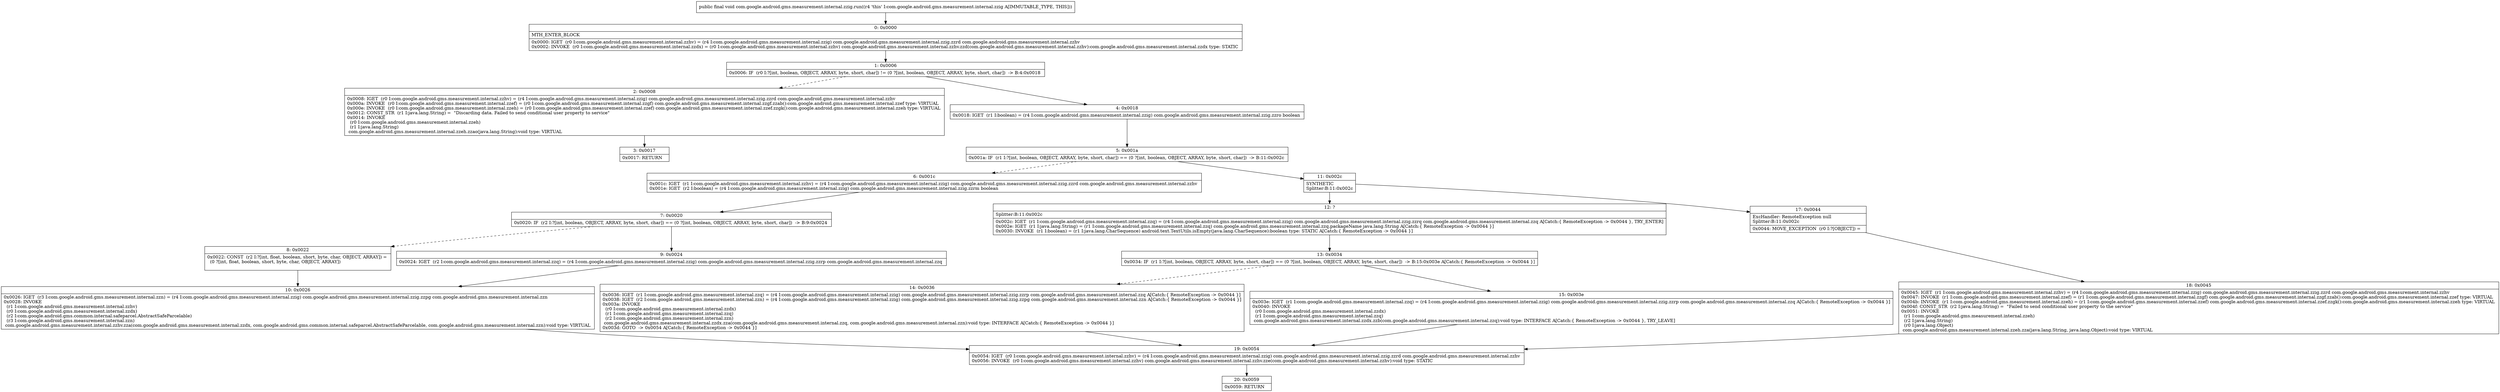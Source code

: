 digraph "CFG forcom.google.android.gms.measurement.internal.zzig.run()V" {
Node_0 [shape=record,label="{0\:\ 0x0000|MTH_ENTER_BLOCK\l|0x0000: IGET  (r0 I:com.google.android.gms.measurement.internal.zzhv) = (r4 I:com.google.android.gms.measurement.internal.zzig) com.google.android.gms.measurement.internal.zzig.zzrd com.google.android.gms.measurement.internal.zzhv \l0x0002: INVOKE  (r0 I:com.google.android.gms.measurement.internal.zzdx) = (r0 I:com.google.android.gms.measurement.internal.zzhv) com.google.android.gms.measurement.internal.zzhv.zzd(com.google.android.gms.measurement.internal.zzhv):com.google.android.gms.measurement.internal.zzdx type: STATIC \l}"];
Node_1 [shape=record,label="{1\:\ 0x0006|0x0006: IF  (r0 I:?[int, boolean, OBJECT, ARRAY, byte, short, char]) != (0 ?[int, boolean, OBJECT, ARRAY, byte, short, char])  \-\> B:4:0x0018 \l}"];
Node_2 [shape=record,label="{2\:\ 0x0008|0x0008: IGET  (r0 I:com.google.android.gms.measurement.internal.zzhv) = (r4 I:com.google.android.gms.measurement.internal.zzig) com.google.android.gms.measurement.internal.zzig.zzrd com.google.android.gms.measurement.internal.zzhv \l0x000a: INVOKE  (r0 I:com.google.android.gms.measurement.internal.zzef) = (r0 I:com.google.android.gms.measurement.internal.zzgf) com.google.android.gms.measurement.internal.zzgf.zzab():com.google.android.gms.measurement.internal.zzef type: VIRTUAL \l0x000e: INVOKE  (r0 I:com.google.android.gms.measurement.internal.zzeh) = (r0 I:com.google.android.gms.measurement.internal.zzef) com.google.android.gms.measurement.internal.zzef.zzgk():com.google.android.gms.measurement.internal.zzeh type: VIRTUAL \l0x0012: CONST_STR  (r1 I:java.lang.String) =  \"Discarding data. Failed to send conditional user property to service\" \l0x0014: INVOKE  \l  (r0 I:com.google.android.gms.measurement.internal.zzeh)\l  (r1 I:java.lang.String)\l com.google.android.gms.measurement.internal.zzeh.zzao(java.lang.String):void type: VIRTUAL \l}"];
Node_3 [shape=record,label="{3\:\ 0x0017|0x0017: RETURN   \l}"];
Node_4 [shape=record,label="{4\:\ 0x0018|0x0018: IGET  (r1 I:boolean) = (r4 I:com.google.android.gms.measurement.internal.zzig) com.google.android.gms.measurement.internal.zzig.zzro boolean \l}"];
Node_5 [shape=record,label="{5\:\ 0x001a|0x001a: IF  (r1 I:?[int, boolean, OBJECT, ARRAY, byte, short, char]) == (0 ?[int, boolean, OBJECT, ARRAY, byte, short, char])  \-\> B:11:0x002c \l}"];
Node_6 [shape=record,label="{6\:\ 0x001c|0x001c: IGET  (r1 I:com.google.android.gms.measurement.internal.zzhv) = (r4 I:com.google.android.gms.measurement.internal.zzig) com.google.android.gms.measurement.internal.zzig.zzrd com.google.android.gms.measurement.internal.zzhv \l0x001e: IGET  (r2 I:boolean) = (r4 I:com.google.android.gms.measurement.internal.zzig) com.google.android.gms.measurement.internal.zzig.zzrm boolean \l}"];
Node_7 [shape=record,label="{7\:\ 0x0020|0x0020: IF  (r2 I:?[int, boolean, OBJECT, ARRAY, byte, short, char]) == (0 ?[int, boolean, OBJECT, ARRAY, byte, short, char])  \-\> B:9:0x0024 \l}"];
Node_8 [shape=record,label="{8\:\ 0x0022|0x0022: CONST  (r2 I:?[int, float, boolean, short, byte, char, OBJECT, ARRAY]) = \l  (0 ?[int, float, boolean, short, byte, char, OBJECT, ARRAY])\l \l}"];
Node_9 [shape=record,label="{9\:\ 0x0024|0x0024: IGET  (r2 I:com.google.android.gms.measurement.internal.zzq) = (r4 I:com.google.android.gms.measurement.internal.zzig) com.google.android.gms.measurement.internal.zzig.zzrp com.google.android.gms.measurement.internal.zzq \l}"];
Node_10 [shape=record,label="{10\:\ 0x0026|0x0026: IGET  (r3 I:com.google.android.gms.measurement.internal.zzn) = (r4 I:com.google.android.gms.measurement.internal.zzig) com.google.android.gms.measurement.internal.zzig.zzpg com.google.android.gms.measurement.internal.zzn \l0x0028: INVOKE  \l  (r1 I:com.google.android.gms.measurement.internal.zzhv)\l  (r0 I:com.google.android.gms.measurement.internal.zzdx)\l  (r2 I:com.google.android.gms.common.internal.safeparcel.AbstractSafeParcelable)\l  (r3 I:com.google.android.gms.measurement.internal.zzn)\l com.google.android.gms.measurement.internal.zzhv.zza(com.google.android.gms.measurement.internal.zzdx, com.google.android.gms.common.internal.safeparcel.AbstractSafeParcelable, com.google.android.gms.measurement.internal.zzn):void type: VIRTUAL \l}"];
Node_11 [shape=record,label="{11\:\ 0x002c|SYNTHETIC\lSplitter:B:11:0x002c\l}"];
Node_12 [shape=record,label="{12\:\ ?|Splitter:B:11:0x002c\l|0x002c: IGET  (r1 I:com.google.android.gms.measurement.internal.zzq) = (r4 I:com.google.android.gms.measurement.internal.zzig) com.google.android.gms.measurement.internal.zzig.zzrq com.google.android.gms.measurement.internal.zzq A[Catch:\{ RemoteException \-\> 0x0044 \}, TRY_ENTER]\l0x002e: IGET  (r1 I:java.lang.String) = (r1 I:com.google.android.gms.measurement.internal.zzq) com.google.android.gms.measurement.internal.zzq.packageName java.lang.String A[Catch:\{ RemoteException \-\> 0x0044 \}]\l0x0030: INVOKE  (r1 I:boolean) = (r1 I:java.lang.CharSequence) android.text.TextUtils.isEmpty(java.lang.CharSequence):boolean type: STATIC A[Catch:\{ RemoteException \-\> 0x0044 \}]\l}"];
Node_13 [shape=record,label="{13\:\ 0x0034|0x0034: IF  (r1 I:?[int, boolean, OBJECT, ARRAY, byte, short, char]) == (0 ?[int, boolean, OBJECT, ARRAY, byte, short, char])  \-\> B:15:0x003e A[Catch:\{ RemoteException \-\> 0x0044 \}]\l}"];
Node_14 [shape=record,label="{14\:\ 0x0036|0x0036: IGET  (r1 I:com.google.android.gms.measurement.internal.zzq) = (r4 I:com.google.android.gms.measurement.internal.zzig) com.google.android.gms.measurement.internal.zzig.zzrp com.google.android.gms.measurement.internal.zzq A[Catch:\{ RemoteException \-\> 0x0044 \}]\l0x0038: IGET  (r2 I:com.google.android.gms.measurement.internal.zzn) = (r4 I:com.google.android.gms.measurement.internal.zzig) com.google.android.gms.measurement.internal.zzig.zzpg com.google.android.gms.measurement.internal.zzn A[Catch:\{ RemoteException \-\> 0x0044 \}]\l0x003a: INVOKE  \l  (r0 I:com.google.android.gms.measurement.internal.zzdx)\l  (r1 I:com.google.android.gms.measurement.internal.zzq)\l  (r2 I:com.google.android.gms.measurement.internal.zzn)\l com.google.android.gms.measurement.internal.zzdx.zza(com.google.android.gms.measurement.internal.zzq, com.google.android.gms.measurement.internal.zzn):void type: INTERFACE A[Catch:\{ RemoteException \-\> 0x0044 \}]\l0x003d: GOTO  \-\> 0x0054 A[Catch:\{ RemoteException \-\> 0x0044 \}]\l}"];
Node_15 [shape=record,label="{15\:\ 0x003e|0x003e: IGET  (r1 I:com.google.android.gms.measurement.internal.zzq) = (r4 I:com.google.android.gms.measurement.internal.zzig) com.google.android.gms.measurement.internal.zzig.zzrp com.google.android.gms.measurement.internal.zzq A[Catch:\{ RemoteException \-\> 0x0044 \}]\l0x0040: INVOKE  \l  (r0 I:com.google.android.gms.measurement.internal.zzdx)\l  (r1 I:com.google.android.gms.measurement.internal.zzq)\l com.google.android.gms.measurement.internal.zzdx.zzb(com.google.android.gms.measurement.internal.zzq):void type: INTERFACE A[Catch:\{ RemoteException \-\> 0x0044 \}, TRY_LEAVE]\l}"];
Node_17 [shape=record,label="{17\:\ 0x0044|ExcHandler: RemoteException null\lSplitter:B:11:0x002c\l|0x0044: MOVE_EXCEPTION  (r0 I:?[OBJECT]) =  \l}"];
Node_18 [shape=record,label="{18\:\ 0x0045|0x0045: IGET  (r1 I:com.google.android.gms.measurement.internal.zzhv) = (r4 I:com.google.android.gms.measurement.internal.zzig) com.google.android.gms.measurement.internal.zzig.zzrd com.google.android.gms.measurement.internal.zzhv \l0x0047: INVOKE  (r1 I:com.google.android.gms.measurement.internal.zzef) = (r1 I:com.google.android.gms.measurement.internal.zzgf) com.google.android.gms.measurement.internal.zzgf.zzab():com.google.android.gms.measurement.internal.zzef type: VIRTUAL \l0x004b: INVOKE  (r1 I:com.google.android.gms.measurement.internal.zzeh) = (r1 I:com.google.android.gms.measurement.internal.zzef) com.google.android.gms.measurement.internal.zzef.zzgk():com.google.android.gms.measurement.internal.zzeh type: VIRTUAL \l0x004f: CONST_STR  (r2 I:java.lang.String) =  \"Failed to send conditional user property to the service\" \l0x0051: INVOKE  \l  (r1 I:com.google.android.gms.measurement.internal.zzeh)\l  (r2 I:java.lang.String)\l  (r0 I:java.lang.Object)\l com.google.android.gms.measurement.internal.zzeh.zza(java.lang.String, java.lang.Object):void type: VIRTUAL \l}"];
Node_19 [shape=record,label="{19\:\ 0x0054|0x0054: IGET  (r0 I:com.google.android.gms.measurement.internal.zzhv) = (r4 I:com.google.android.gms.measurement.internal.zzig) com.google.android.gms.measurement.internal.zzig.zzrd com.google.android.gms.measurement.internal.zzhv \l0x0056: INVOKE  (r0 I:com.google.android.gms.measurement.internal.zzhv) com.google.android.gms.measurement.internal.zzhv.zze(com.google.android.gms.measurement.internal.zzhv):void type: STATIC \l}"];
Node_20 [shape=record,label="{20\:\ 0x0059|0x0059: RETURN   \l}"];
MethodNode[shape=record,label="{public final void com.google.android.gms.measurement.internal.zzig.run((r4 'this' I:com.google.android.gms.measurement.internal.zzig A[IMMUTABLE_TYPE, THIS])) }"];
MethodNode -> Node_0;
Node_0 -> Node_1;
Node_1 -> Node_2[style=dashed];
Node_1 -> Node_4;
Node_2 -> Node_3;
Node_4 -> Node_5;
Node_5 -> Node_6[style=dashed];
Node_5 -> Node_11;
Node_6 -> Node_7;
Node_7 -> Node_8[style=dashed];
Node_7 -> Node_9;
Node_8 -> Node_10;
Node_9 -> Node_10;
Node_10 -> Node_19;
Node_11 -> Node_12;
Node_11 -> Node_17;
Node_12 -> Node_13;
Node_13 -> Node_14[style=dashed];
Node_13 -> Node_15;
Node_14 -> Node_19;
Node_15 -> Node_19;
Node_17 -> Node_18;
Node_18 -> Node_19;
Node_19 -> Node_20;
}


